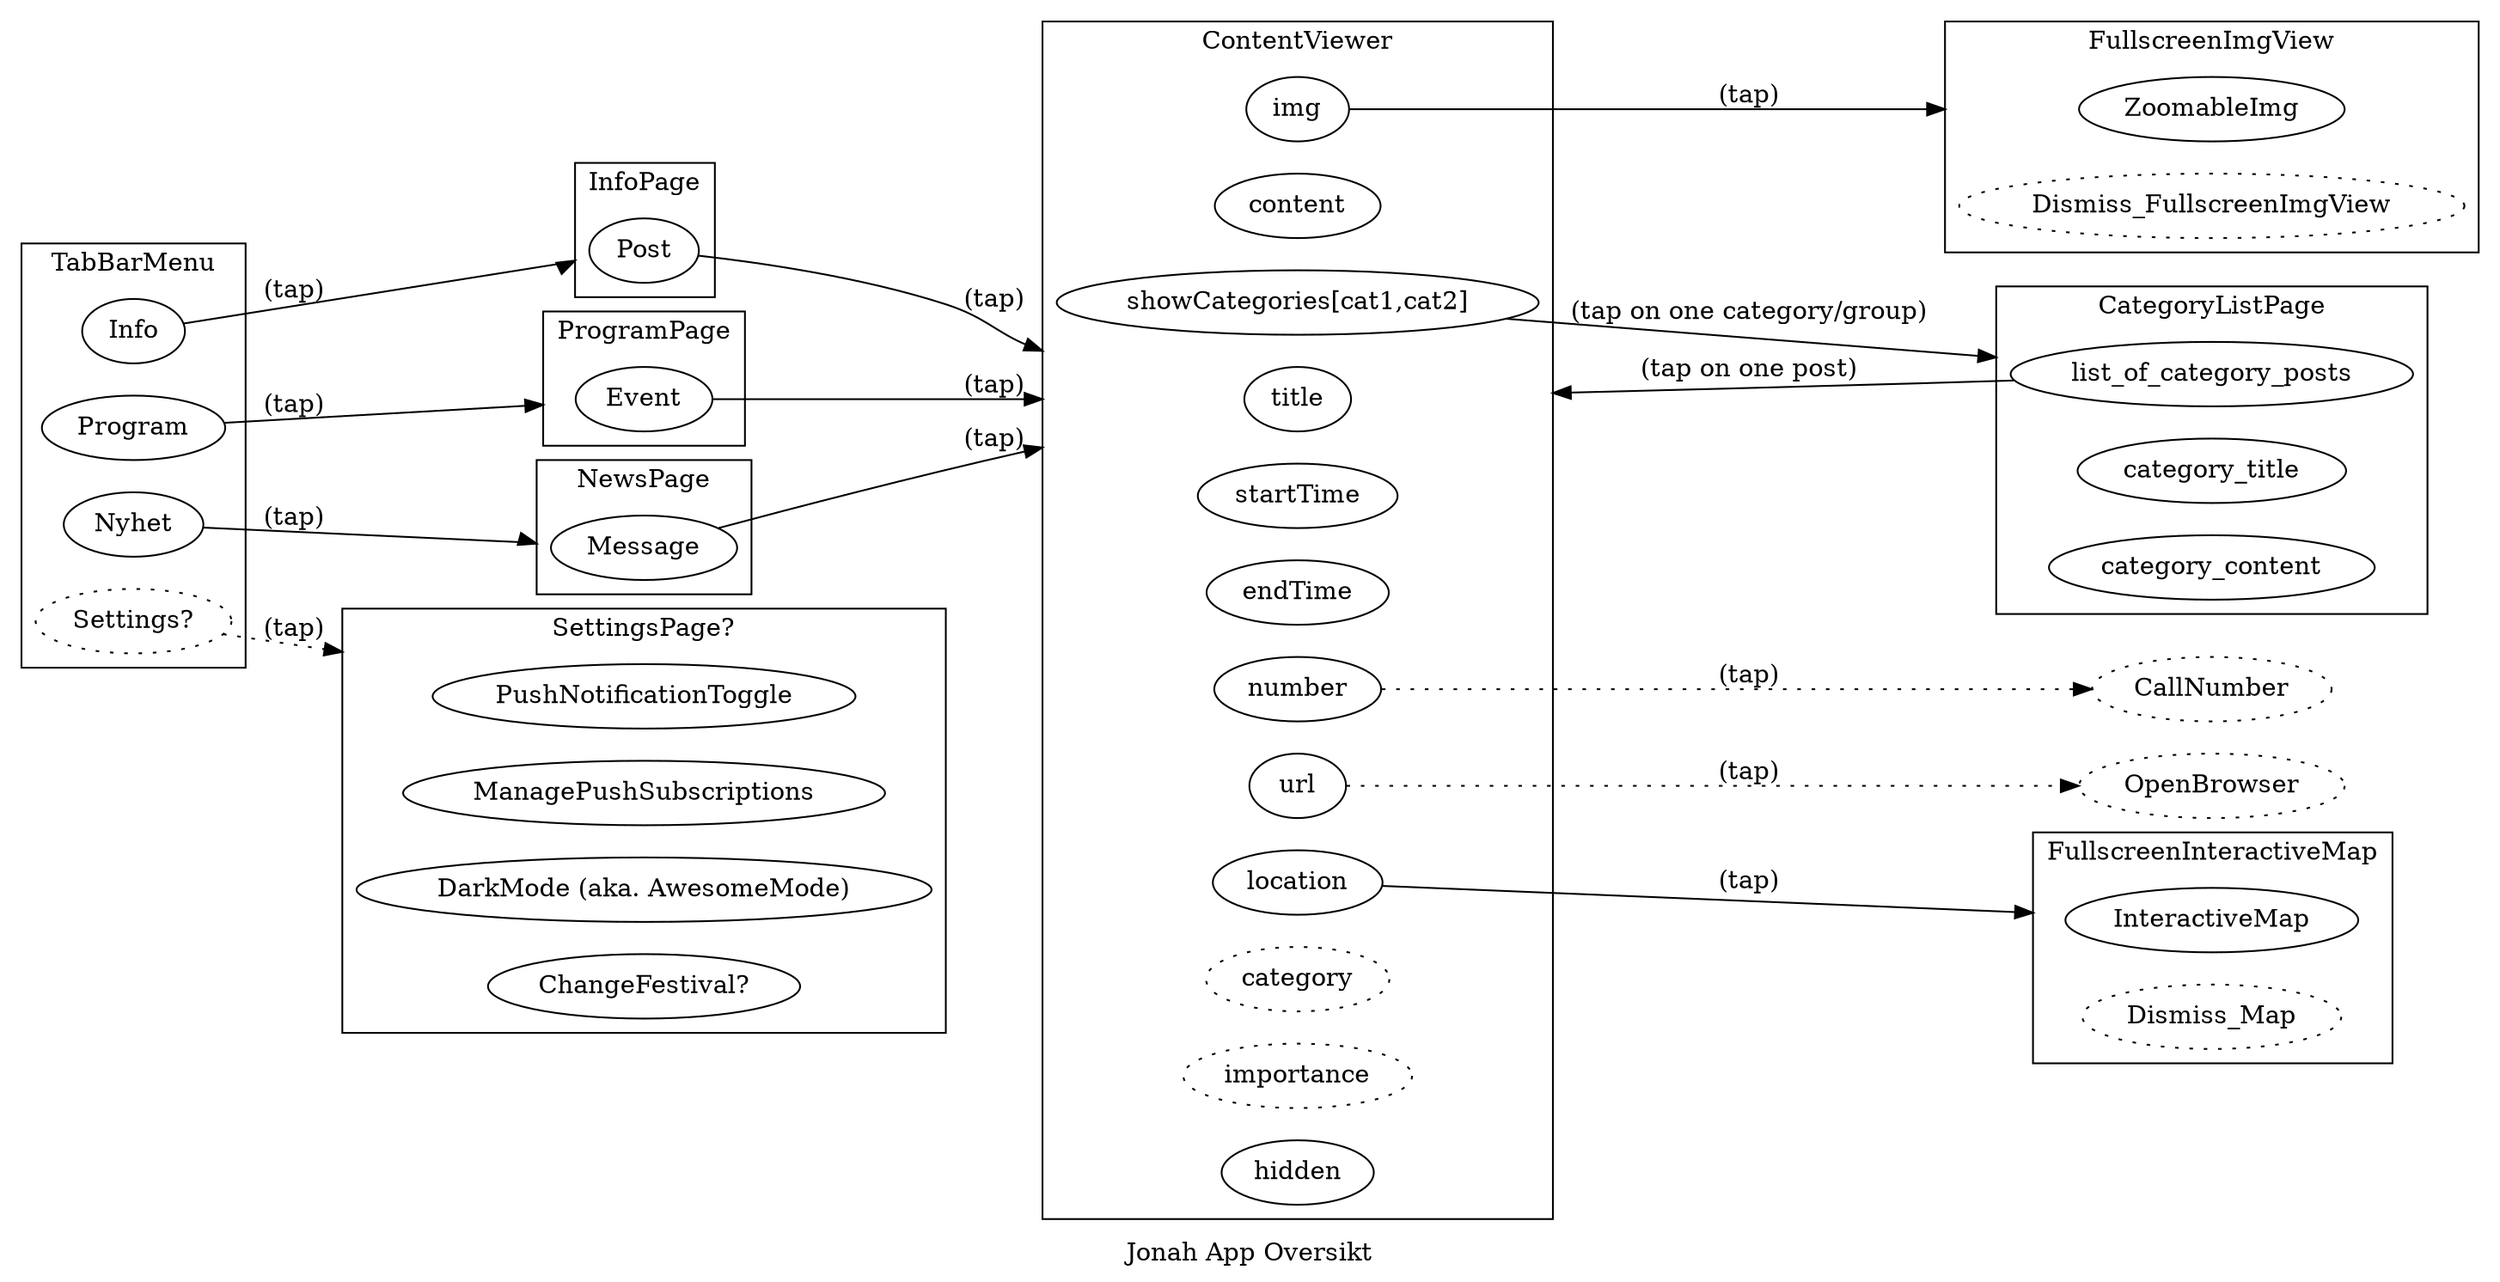 digraph jonah {
    label = "Jonah App Oversikt" 
    rankdir=LR 
    compound=true
    subgraph cluster_menu{
        label = TabBarMenu
        Info
        Program
        Nyhet
        "Settings?"[style=dotted]
    } 
    Info->Post[lhead=cluster_InfoPage,label="(tap)"];
    Program->Event[lhead=cluster_ProgramPage,label="(tap)"]
    Nyhet->Message[lhead=cluster_NewsPage,label="(tap)"]
    "Settings?"-> PushNotificationToggle[lhead=cluster_SettingsPage,label="(tap)",style=dotted]
  
    subgraph cluster_NewsPage{
        label=NewsPage
        Message
    }
    Message->title[lhead=cluster_ContentViewer,label="(tap)"]

    subgraph cluster_ProgramPage{
        label=ProgramPage
        Event
    }
    Event->title[lhead=cluster_ContentViewer,label="(tap)"]
    
    subgraph cluster_InfoPage{
        label=InfoPage
        Post
    }
    Post->title[lhead=cluster_ContentViewer,label="(tap)"]

    subgraph cluster_ContentViewer{
        label = ContentViewer
        title
        content
        img
        "showCategories[cat1,cat2]"
        startTime
        endTime
        number
        url
        location
        category[style=dotted]
        importance[style=dotted]
        hidden
    }
    number -> CallNumber[style=dotted,label="(tap)"]
    CallNumber[style=dotted]
    url -> OpenBrowser[style=dotted,label="(tap)"]
    OpenBrowser[style=dotted]
    location -> InteractiveMap[lhead=cluster_FullscreenInteractiveMap,label="(tap)"]
    img -> ZoomableImg[lhead=cluster_FullscreenImgView,label="(tap)"]
    "showCategories[cat1,cat2]"-> list_of_category_posts[lhead=cluster_CategoryListPage,label="(tap on one category/group)"]
    
    subgraph cluster_FullscreenImgView{
        label = "FullscreenImgView"
        ZoomableImg
        Dismiss_FullscreenImgView[style=dotted]
    }
    
    subgraph cluster_FullscreenInteractiveMap{
        label = "FullscreenInteractiveMap"
        InteractiveMap
        Dismiss_Map[style=dotted]
    }

    subgraph cluster_SettingsPage{
        label="SettingsPage?"
        PushNotificationToggle
        ManagePushSubscriptions
        "DarkMode (aka. AwesomeMode)"
        "ChangeFestival?"
    }

    subgraph cluster_CategoryListPage{
        label="CategoryListPage"
        category_title
        category_content
        list_of_category_posts
    }
    list_of_category_posts->title[lhead=cluster_ContentViewer,label="(tap on one post)"]

}

